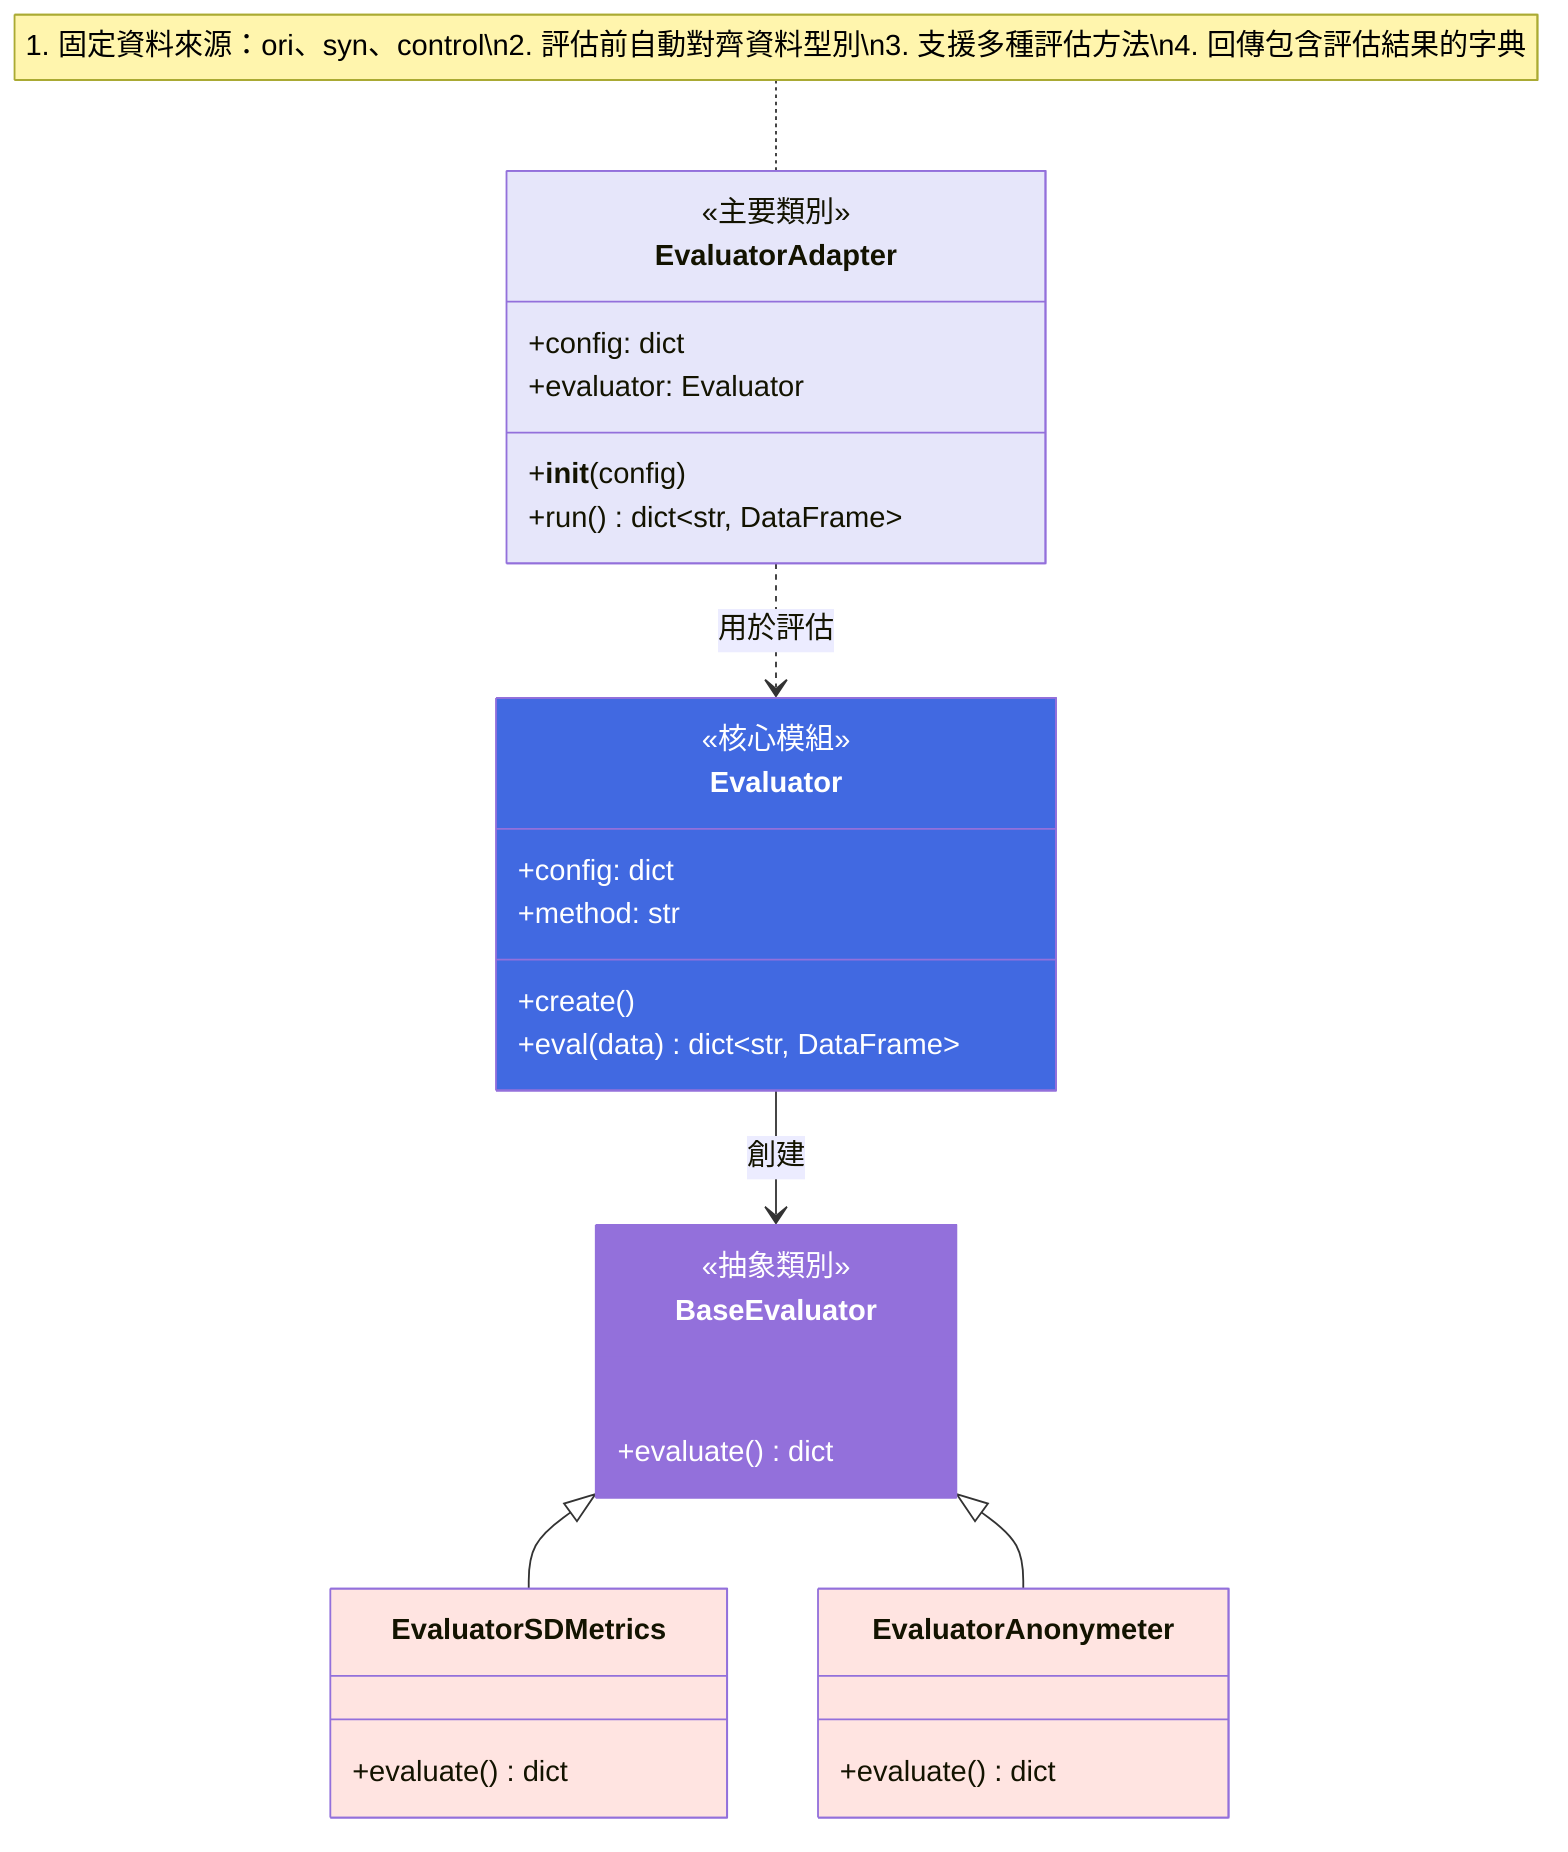 classDiagram

    class EvaluatorAdapter {
        +config: dict
        +evaluator: Evaluator
        +__init__(config)
        +run() dict~str, DataFrame~
    }

    class Evaluator {
        +config: dict
        +method: str
        +create()
        +eval(data) dict~str, DataFrame~
    }

    class BaseEvaluator {
        <<抽象類別>>
        +evaluate() dict
    }

    class EvaluatorSDMetrics {
        +evaluate() dict
    }

    class EvaluatorAnonymeter {
        +evaluate() dict
    }

    EvaluatorAdapter ..> Evaluator : 用於評估
    Evaluator --> BaseEvaluator : 創建
    BaseEvaluator <|-- EvaluatorSDMetrics
    BaseEvaluator <|-- EvaluatorAnonymeter

    %% 樣式定義
    class EvaluatorAdapter {
        <<主要類別>>
    }
    style EvaluatorAdapter fill:#E6E6FA

    class Evaluator {
        <<核心模組>>
    }
    style Evaluator fill:#4169E1,color:#fff

    style BaseEvaluator fill:#9370DB,color:#fff
    style EvaluatorSDMetrics fill:#FFE4E1
    style EvaluatorAnonymeter fill:#FFE4E1

    note for EvaluatorAdapter "1. 固定資料來源：ori、syn、control\n2. 評估前自動對齊資料型別\n3. 支援多種評估方法\n4. 回傳包含評估結果的字典"